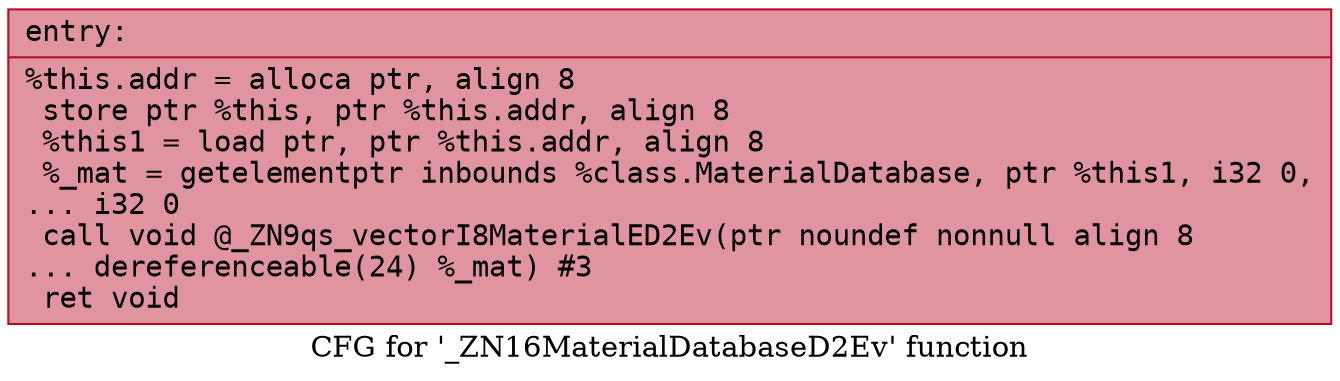 digraph "CFG for '_ZN16MaterialDatabaseD2Ev' function" {
	label="CFG for '_ZN16MaterialDatabaseD2Ev' function";

	Node0x564271983b80 [shape=record,color="#b70d28ff", style=filled, fillcolor="#b70d2870" fontname="Courier",label="{entry:\l|  %this.addr = alloca ptr, align 8\l  store ptr %this, ptr %this.addr, align 8\l  %this1 = load ptr, ptr %this.addr, align 8\l  %_mat = getelementptr inbounds %class.MaterialDatabase, ptr %this1, i32 0,\l... i32 0\l  call void @_ZN9qs_vectorI8MaterialED2Ev(ptr noundef nonnull align 8\l... dereferenceable(24) %_mat) #3\l  ret void\l}"];
}

